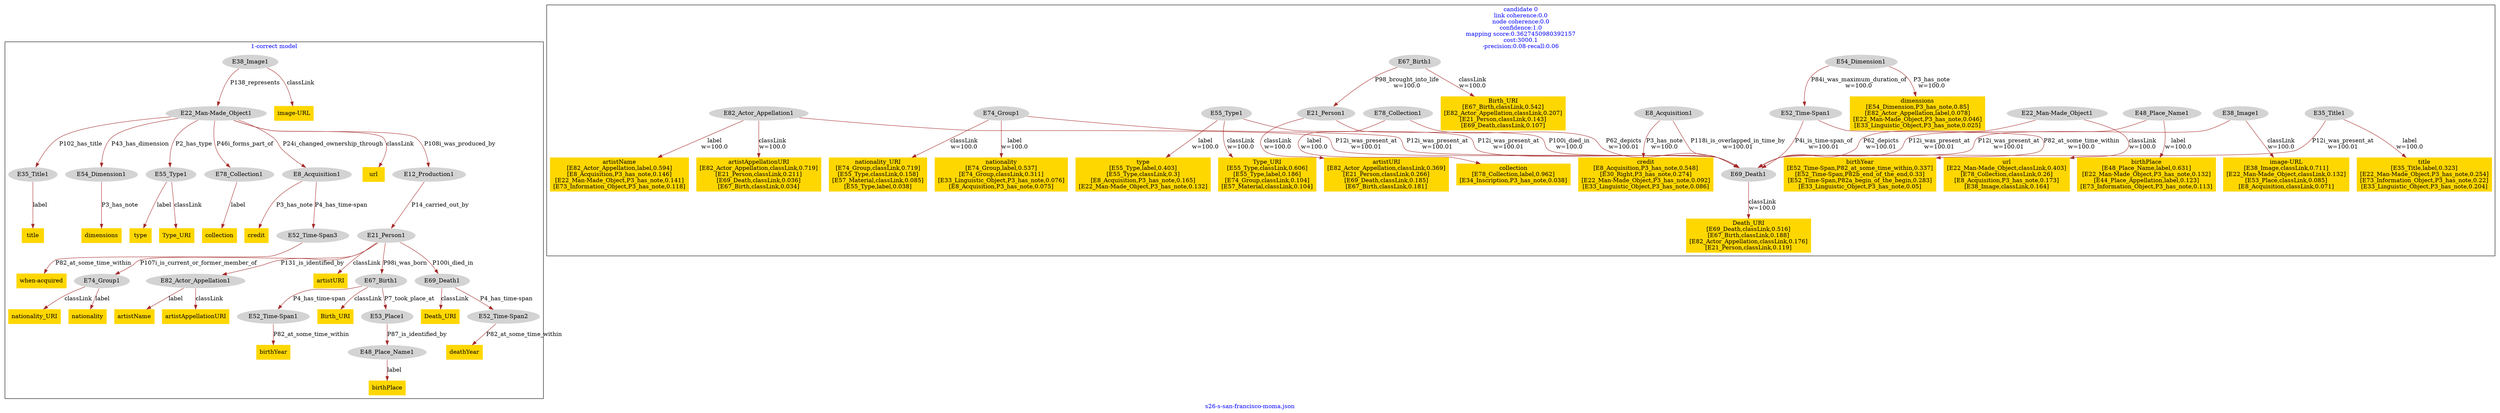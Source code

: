 digraph n0 {
fontcolor="blue"
remincross="true"
label="s26-s-san-francisco-moma.json"
subgraph cluster_0 {
label="1-correct model"
n2[style="filled",color="white",fillcolor="lightgray",label="E12_Production1"];
n3[style="filled",color="white",fillcolor="lightgray",label="E21_Person1"];
n4[style="filled",color="white",fillcolor="lightgray",label="E67_Birth1"];
n5[style="filled",color="white",fillcolor="lightgray",label="E69_Death1"];
n6[style="filled",color="white",fillcolor="lightgray",label="E74_Group1"];
n7[style="filled",color="white",fillcolor="lightgray",label="E82_Actor_Appellation1"];
n8[style="filled",color="white",fillcolor="lightgray",label="E22_Man-Made_Object1"];
n9[style="filled",color="white",fillcolor="lightgray",label="E35_Title1"];
n10[style="filled",color="white",fillcolor="lightgray",label="E54_Dimension1"];
n11[style="filled",color="white",fillcolor="lightgray",label="E55_Type1"];
n12[style="filled",color="white",fillcolor="lightgray",label="E78_Collection1"];
n13[style="filled",color="white",fillcolor="lightgray",label="E8_Acquisition1"];
n14[style="filled",color="white",fillcolor="lightgray",label="E38_Image1"];
n15[style="filled",color="white",fillcolor="lightgray",label="E53_Place1"];
n16[style="filled",color="white",fillcolor="lightgray",label="E48_Place_Name1"];
n17[style="filled",color="white",fillcolor="lightgray",label="E52_Time-Span1"];
n18[style="filled",color="white",fillcolor="lightgray",label="E52_Time-Span2"];
n19[style="filled",color="white",fillcolor="lightgray",label="E52_Time-Span3"];
n20[shape="plaintext",style="filled",fillcolor="gold",label="artistAppellationURI"];
n21[shape="plaintext",style="filled",fillcolor="gold",label="artistName"];
n22[shape="plaintext",style="filled",fillcolor="gold",label="birthYear"];
n23[shape="plaintext",style="filled",fillcolor="gold",label="title"];
n24[shape="plaintext",style="filled",fillcolor="gold",label="Death_URI"];
n25[shape="plaintext",style="filled",fillcolor="gold",label="dimensions"];
n26[shape="plaintext",style="filled",fillcolor="gold",label="url"];
n27[shape="plaintext",style="filled",fillcolor="gold",label="image-URL"];
n28[shape="plaintext",style="filled",fillcolor="gold",label="type"];
n29[shape="plaintext",style="filled",fillcolor="gold",label="deathYear"];
n30[shape="plaintext",style="filled",fillcolor="gold",label="nationality"];
n31[shape="plaintext",style="filled",fillcolor="gold",label="when-acquired"];
n32[shape="plaintext",style="filled",fillcolor="gold",label="collection"];
n33[shape="plaintext",style="filled",fillcolor="gold",label="Type_URI"];
n34[shape="plaintext",style="filled",fillcolor="gold",label="Birth_URI"];
n35[shape="plaintext",style="filled",fillcolor="gold",label="credit"];
n36[shape="plaintext",style="filled",fillcolor="gold",label="birthPlace"];
n37[shape="plaintext",style="filled",fillcolor="gold",label="artistURI"];
n38[shape="plaintext",style="filled",fillcolor="gold",label="nationality_URI"];
}
subgraph cluster_1 {
label="candidate 0\nlink coherence:0.0\nnode coherence:0.0\nconfidence:1.0\nmapping score:0.3627450980392157\ncost:3000.1\n-precision:0.08-recall:0.06"
n40[style="filled",color="white",fillcolor="lightgray",label="E21_Person1"];
n41[shape="plaintext",style="filled",fillcolor="gold",label="artistURI\n[E82_Actor_Appellation,classLink,0.369]\n[E21_Person,classLink,0.266]\n[E69_Death,classLink,0.185]\n[E67_Birth,classLink,0.181]"];
n42[style="filled",color="white",fillcolor="lightgray",label="E22_Man-Made_Object1"];
n43[shape="plaintext",style="filled",fillcolor="gold",label="url\n[E22_Man-Made_Object,classLink,0.403]\n[E78_Collection,classLink,0.26]\n[E8_Acquisition,P3_has_note,0.173]\n[E38_Image,classLink,0.164]"];
n44[style="filled",color="white",fillcolor="lightgray",label="E35_Title1"];
n45[shape="plaintext",style="filled",fillcolor="gold",label="title\n[E35_Title,label,0.323]\n[E22_Man-Made_Object,P3_has_note,0.254]\n[E73_Information_Object,P3_has_note,0.22]\n[E33_Linguistic_Object,P3_has_note,0.204]"];
n46[style="filled",color="white",fillcolor="lightgray",label="E38_Image1"];
n47[shape="plaintext",style="filled",fillcolor="gold",label="image-URL\n[E38_Image,classLink,0.711]\n[E22_Man-Made_Object,classLink,0.132]\n[E53_Place,classLink,0.085]\n[E8_Acquisition,classLink,0.071]"];
n48[style="filled",color="white",fillcolor="lightgray",label="E48_Place_Name1"];
n49[shape="plaintext",style="filled",fillcolor="gold",label="birthPlace\n[E48_Place_Name,label,0.631]\n[E22_Man-Made_Object,P3_has_note,0.132]\n[E44_Place_Appellation,label,0.123]\n[E73_Information_Object,P3_has_note,0.113]"];
n50[style="filled",color="white",fillcolor="lightgray",label="E52_Time-Span1"];
n51[shape="plaintext",style="filled",fillcolor="gold",label="birthYear\n[E52_Time-Span,P82_at_some_time_within,0.337]\n[E52_Time-Span,P82b_end_of_the_end,0.33]\n[E52_Time-Span,P82a_begin_of_the_begin,0.283]\n[E33_Linguistic_Object,P3_has_note,0.05]"];
n52[style="filled",color="white",fillcolor="lightgray",label="E54_Dimension1"];
n53[shape="plaintext",style="filled",fillcolor="gold",label="dimensions\n[E54_Dimension,P3_has_note,0.85]\n[E82_Actor_Appellation,label,0.078]\n[E22_Man-Made_Object,P3_has_note,0.046]\n[E33_Linguistic_Object,P3_has_note,0.025]"];
n54[style="filled",color="white",fillcolor="lightgray",label="E55_Type1"];
n55[shape="plaintext",style="filled",fillcolor="gold",label="Type_URI\n[E55_Type,classLink,0.606]\n[E55_Type,label,0.186]\n[E74_Group,classLink,0.104]\n[E57_Material,classLink,0.104]"];
n56[shape="plaintext",style="filled",fillcolor="gold",label="type\n[E55_Type,label,0.403]\n[E55_Type,classLink,0.3]\n[E8_Acquisition,P3_has_note,0.165]\n[E22_Man-Made_Object,P3_has_note,0.132]"];
n57[style="filled",color="white",fillcolor="lightgray",label="E67_Birth1"];
n58[shape="plaintext",style="filled",fillcolor="gold",label="Birth_URI\n[E67_Birth,classLink,0.542]\n[E82_Actor_Appellation,classLink,0.207]\n[E21_Person,classLink,0.143]\n[E69_Death,classLink,0.107]"];
n59[style="filled",color="white",fillcolor="lightgray",label="E69_Death1"];
n60[shape="plaintext",style="filled",fillcolor="gold",label="Death_URI\n[E69_Death,classLink,0.516]\n[E67_Birth,classLink,0.188]\n[E82_Actor_Appellation,classLink,0.176]\n[E21_Person,classLink,0.119]"];
n61[style="filled",color="white",fillcolor="lightgray",label="E74_Group1"];
n62[shape="plaintext",style="filled",fillcolor="gold",label="nationality_URI\n[E74_Group,classLink,0.719]\n[E55_Type,classLink,0.158]\n[E57_Material,classLink,0.085]\n[E55_Type,label,0.038]"];
n63[shape="plaintext",style="filled",fillcolor="gold",label="nationality\n[E74_Group,label,0.537]\n[E74_Group,classLink,0.311]\n[E33_Linguistic_Object,P3_has_note,0.076]\n[E8_Acquisition,P3_has_note,0.075]"];
n64[style="filled",color="white",fillcolor="lightgray",label="E78_Collection1"];
n65[shape="plaintext",style="filled",fillcolor="gold",label="collection\n[E78_Collection,label,0.962]\n[E34_Inscription,P3_has_note,0.038]"];
n66[style="filled",color="white",fillcolor="lightgray",label="E82_Actor_Appellation1"];
n67[shape="plaintext",style="filled",fillcolor="gold",label="artistAppellationURI\n[E82_Actor_Appellation,classLink,0.719]\n[E21_Person,classLink,0.211]\n[E69_Death,classLink,0.036]\n[E67_Birth,classLink,0.034]"];
n68[shape="plaintext",style="filled",fillcolor="gold",label="artistName\n[E82_Actor_Appellation,label,0.594]\n[E8_Acquisition,P3_has_note,0.146]\n[E22_Man-Made_Object,P3_has_note,0.141]\n[E73_Information_Object,P3_has_note,0.118]"];
n69[style="filled",color="white",fillcolor="lightgray",label="E8_Acquisition1"];
n70[shape="plaintext",style="filled",fillcolor="gold",label="credit\n[E8_Acquisition,P3_has_note,0.548]\n[E30_Right,P3_has_note,0.274]\n[E22_Man-Made_Object,P3_has_note,0.092]\n[E33_Linguistic_Object,P3_has_note,0.086]"];
}
n2 -> n3[color="brown",fontcolor="black",label="P14_carried_out_by"]
n3 -> n4[color="brown",fontcolor="black",label="P98i_was_born"]
n3 -> n5[color="brown",fontcolor="black",label="P100i_died_in"]
n3 -> n6[color="brown",fontcolor="black",label="P107i_is_current_or_former_member_of"]
n3 -> n7[color="brown",fontcolor="black",label="P131_is_identified_by"]
n8 -> n2[color="brown",fontcolor="black",label="P108i_was_produced_by"]
n8 -> n9[color="brown",fontcolor="black",label="P102_has_title"]
n8 -> n10[color="brown",fontcolor="black",label="P43_has_dimension"]
n8 -> n11[color="brown",fontcolor="black",label="P2_has_type"]
n8 -> n12[color="brown",fontcolor="black",label="P46i_forms_part_of"]
n8 -> n13[color="brown",fontcolor="black",label="P24i_changed_ownership_through"]
n14 -> n8[color="brown",fontcolor="black",label="P138_represents"]
n15 -> n16[color="brown",fontcolor="black",label="P87_is_identified_by"]
n4 -> n17[color="brown",fontcolor="black",label="P4_has_time-span"]
n4 -> n15[color="brown",fontcolor="black",label="P7_took_place_at"]
n5 -> n18[color="brown",fontcolor="black",label="P4_has_time-span"]
n13 -> n19[color="brown",fontcolor="black",label="P4_has_time-span"]
n7 -> n20[color="brown",fontcolor="black",label="classLink"]
n7 -> n21[color="brown",fontcolor="black",label="label"]
n17 -> n22[color="brown",fontcolor="black",label="P82_at_some_time_within"]
n9 -> n23[color="brown",fontcolor="black",label="label"]
n5 -> n24[color="brown",fontcolor="black",label="classLink"]
n10 -> n25[color="brown",fontcolor="black",label="P3_has_note"]
n8 -> n26[color="brown",fontcolor="black",label="classLink"]
n14 -> n27[color="brown",fontcolor="black",label="classLink"]
n11 -> n28[color="brown",fontcolor="black",label="label"]
n18 -> n29[color="brown",fontcolor="black",label="P82_at_some_time_within"]
n6 -> n30[color="brown",fontcolor="black",label="label"]
n19 -> n31[color="brown",fontcolor="black",label="P82_at_some_time_within"]
n12 -> n32[color="brown",fontcolor="black",label="label"]
n11 -> n33[color="brown",fontcolor="black",label="classLink"]
n4 -> n34[color="brown",fontcolor="black",label="classLink"]
n13 -> n35[color="brown",fontcolor="black",label="P3_has_note"]
n16 -> n36[color="brown",fontcolor="black",label="label"]
n3 -> n37[color="brown",fontcolor="black",label="classLink"]
n6 -> n38[color="brown",fontcolor="black",label="classLink"]
n40 -> n41[color="brown",fontcolor="black",label="classLink\nw=100.0"]
n42 -> n43[color="brown",fontcolor="black",label="classLink\nw=100.0"]
n44 -> n45[color="brown",fontcolor="black",label="label\nw=100.0"]
n46 -> n47[color="brown",fontcolor="black",label="classLink\nw=100.0"]
n48 -> n49[color="brown",fontcolor="black",label="label\nw=100.0"]
n50 -> n51[color="brown",fontcolor="black",label="P82_at_some_time_within\nw=100.0"]
n52 -> n53[color="brown",fontcolor="black",label="P3_has_note\nw=100.0"]
n54 -> n55[color="brown",fontcolor="black",label="classLink\nw=100.0"]
n54 -> n56[color="brown",fontcolor="black",label="label\nw=100.0"]
n57 -> n58[color="brown",fontcolor="black",label="classLink\nw=100.0"]
n59 -> n60[color="brown",fontcolor="black",label="classLink\nw=100.0"]
n61 -> n62[color="brown",fontcolor="black",label="classLink\nw=100.0"]
n61 -> n63[color="brown",fontcolor="black",label="label\nw=100.0"]
n64 -> n65[color="brown",fontcolor="black",label="label\nw=100.0"]
n66 -> n67[color="brown",fontcolor="black",label="classLink\nw=100.0"]
n66 -> n68[color="brown",fontcolor="black",label="label\nw=100.0"]
n69 -> n70[color="brown",fontcolor="black",label="P3_has_note\nw=100.0"]
n40 -> n59[color="brown",fontcolor="black",label="P100i_died_in\nw=100.0"]
n42 -> n59[color="brown",fontcolor="black",label="P62_depicts\nw=100.01"]
n44 -> n59[color="brown",fontcolor="black",label="P12i_was_present_at\nw=100.01"]
n46 -> n59[color="brown",fontcolor="black",label="P12i_was_present_at\nw=100.01"]
n48 -> n59[color="brown",fontcolor="black",label="P12i_was_present_at\nw=100.01"]
n50 -> n59[color="brown",fontcolor="black",label="P4i_is_time-span_of\nw=100.01"]
n52 -> n50[color="brown",fontcolor="black",label="P84i_was_maximum_duration_of\nw=100.0"]
n54 -> n59[color="brown",fontcolor="black",label="P12i_was_present_at\nw=100.01"]
n57 -> n40[color="brown",fontcolor="black",label="P98_brought_into_life\nw=100.0"]
n61 -> n59[color="brown",fontcolor="black",label="P12i_was_present_at\nw=100.01"]
n64 -> n59[color="brown",fontcolor="black",label="P62_depicts\nw=100.01"]
n66 -> n59[color="brown",fontcolor="black",label="P12i_was_present_at\nw=100.01"]
n69 -> n59[color="brown",fontcolor="black",label="P118i_is_overlapped_in_time_by\nw=100.01"]
}
